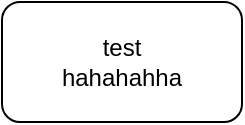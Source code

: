 <mxfile version="12.2.4" pages="1"><diagram id="83Y_H2R3JFNeOeZ3uVIF" name="第 1 页"><mxGraphModel dx="764" dy="592" grid="1" gridSize="10" guides="1" tooltips="1" connect="1" arrows="1" fold="1" page="1" pageScale="1" pageWidth="827" pageHeight="1169" math="0" shadow="0"><root><mxCell id="0"/><mxCell id="1" parent="0"/><mxCell id="2" value="test&lt;br&gt;hahahahha&lt;br&gt;" style="rounded=1;whiteSpace=wrap;html=1;" parent="1" vertex="1"><mxGeometry x="80" y="230" width="120" height="60" as="geometry"/></mxCell></root></mxGraphModel></diagram></mxfile>